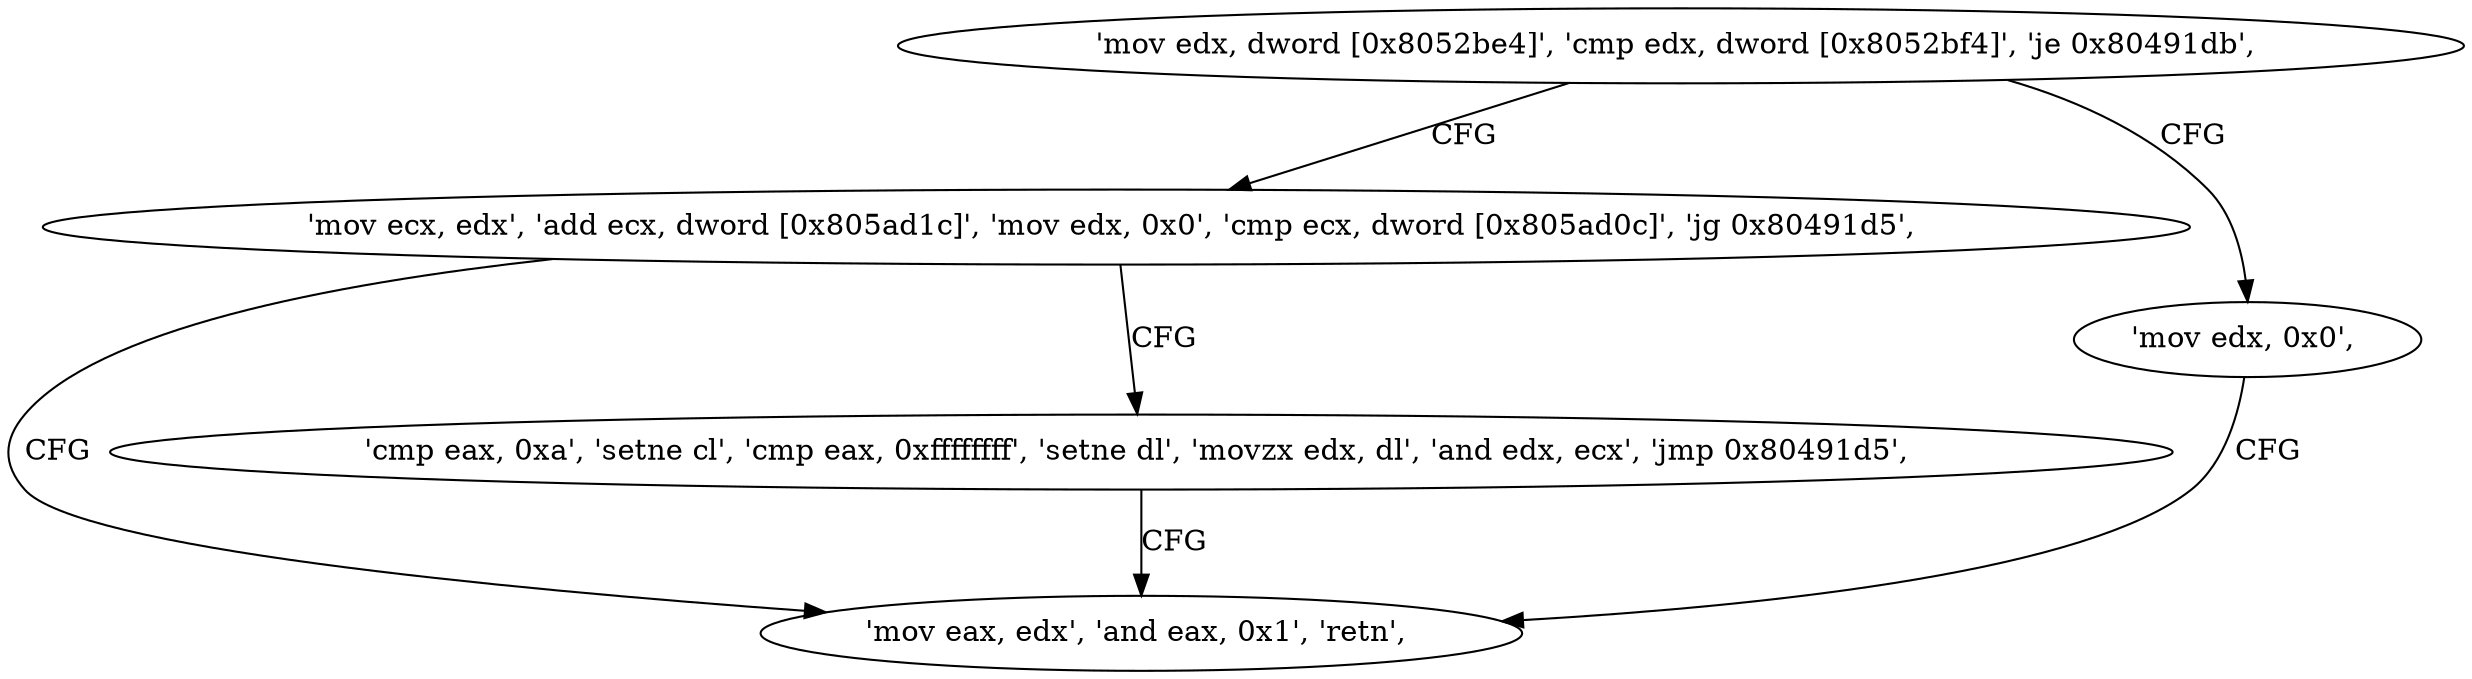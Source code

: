 digraph "func" {
"134517186" [label = "'mov edx, dword [0x8052be4]', 'cmp edx, dword [0x8052bf4]', 'je 0x80491db', " ]
"134517211" [label = "'mov ecx, edx', 'add ecx, dword [0x805ad1c]', 'mov edx, 0x0', 'cmp ecx, dword [0x805ad0c]', 'jg 0x80491d5', " ]
"134517200" [label = "'mov edx, 0x0', " ]
"134517205" [label = "'mov eax, edx', 'and eax, 0x1', 'retn', " ]
"134517232" [label = "'cmp eax, 0xa', 'setne cl', 'cmp eax, 0xffffffff', 'setne dl', 'movzx edx, dl', 'and edx, ecx', 'jmp 0x80491d5', " ]
"134517186" -> "134517211" [ label = "CFG" ]
"134517186" -> "134517200" [ label = "CFG" ]
"134517211" -> "134517205" [ label = "CFG" ]
"134517211" -> "134517232" [ label = "CFG" ]
"134517200" -> "134517205" [ label = "CFG" ]
"134517232" -> "134517205" [ label = "CFG" ]
}
